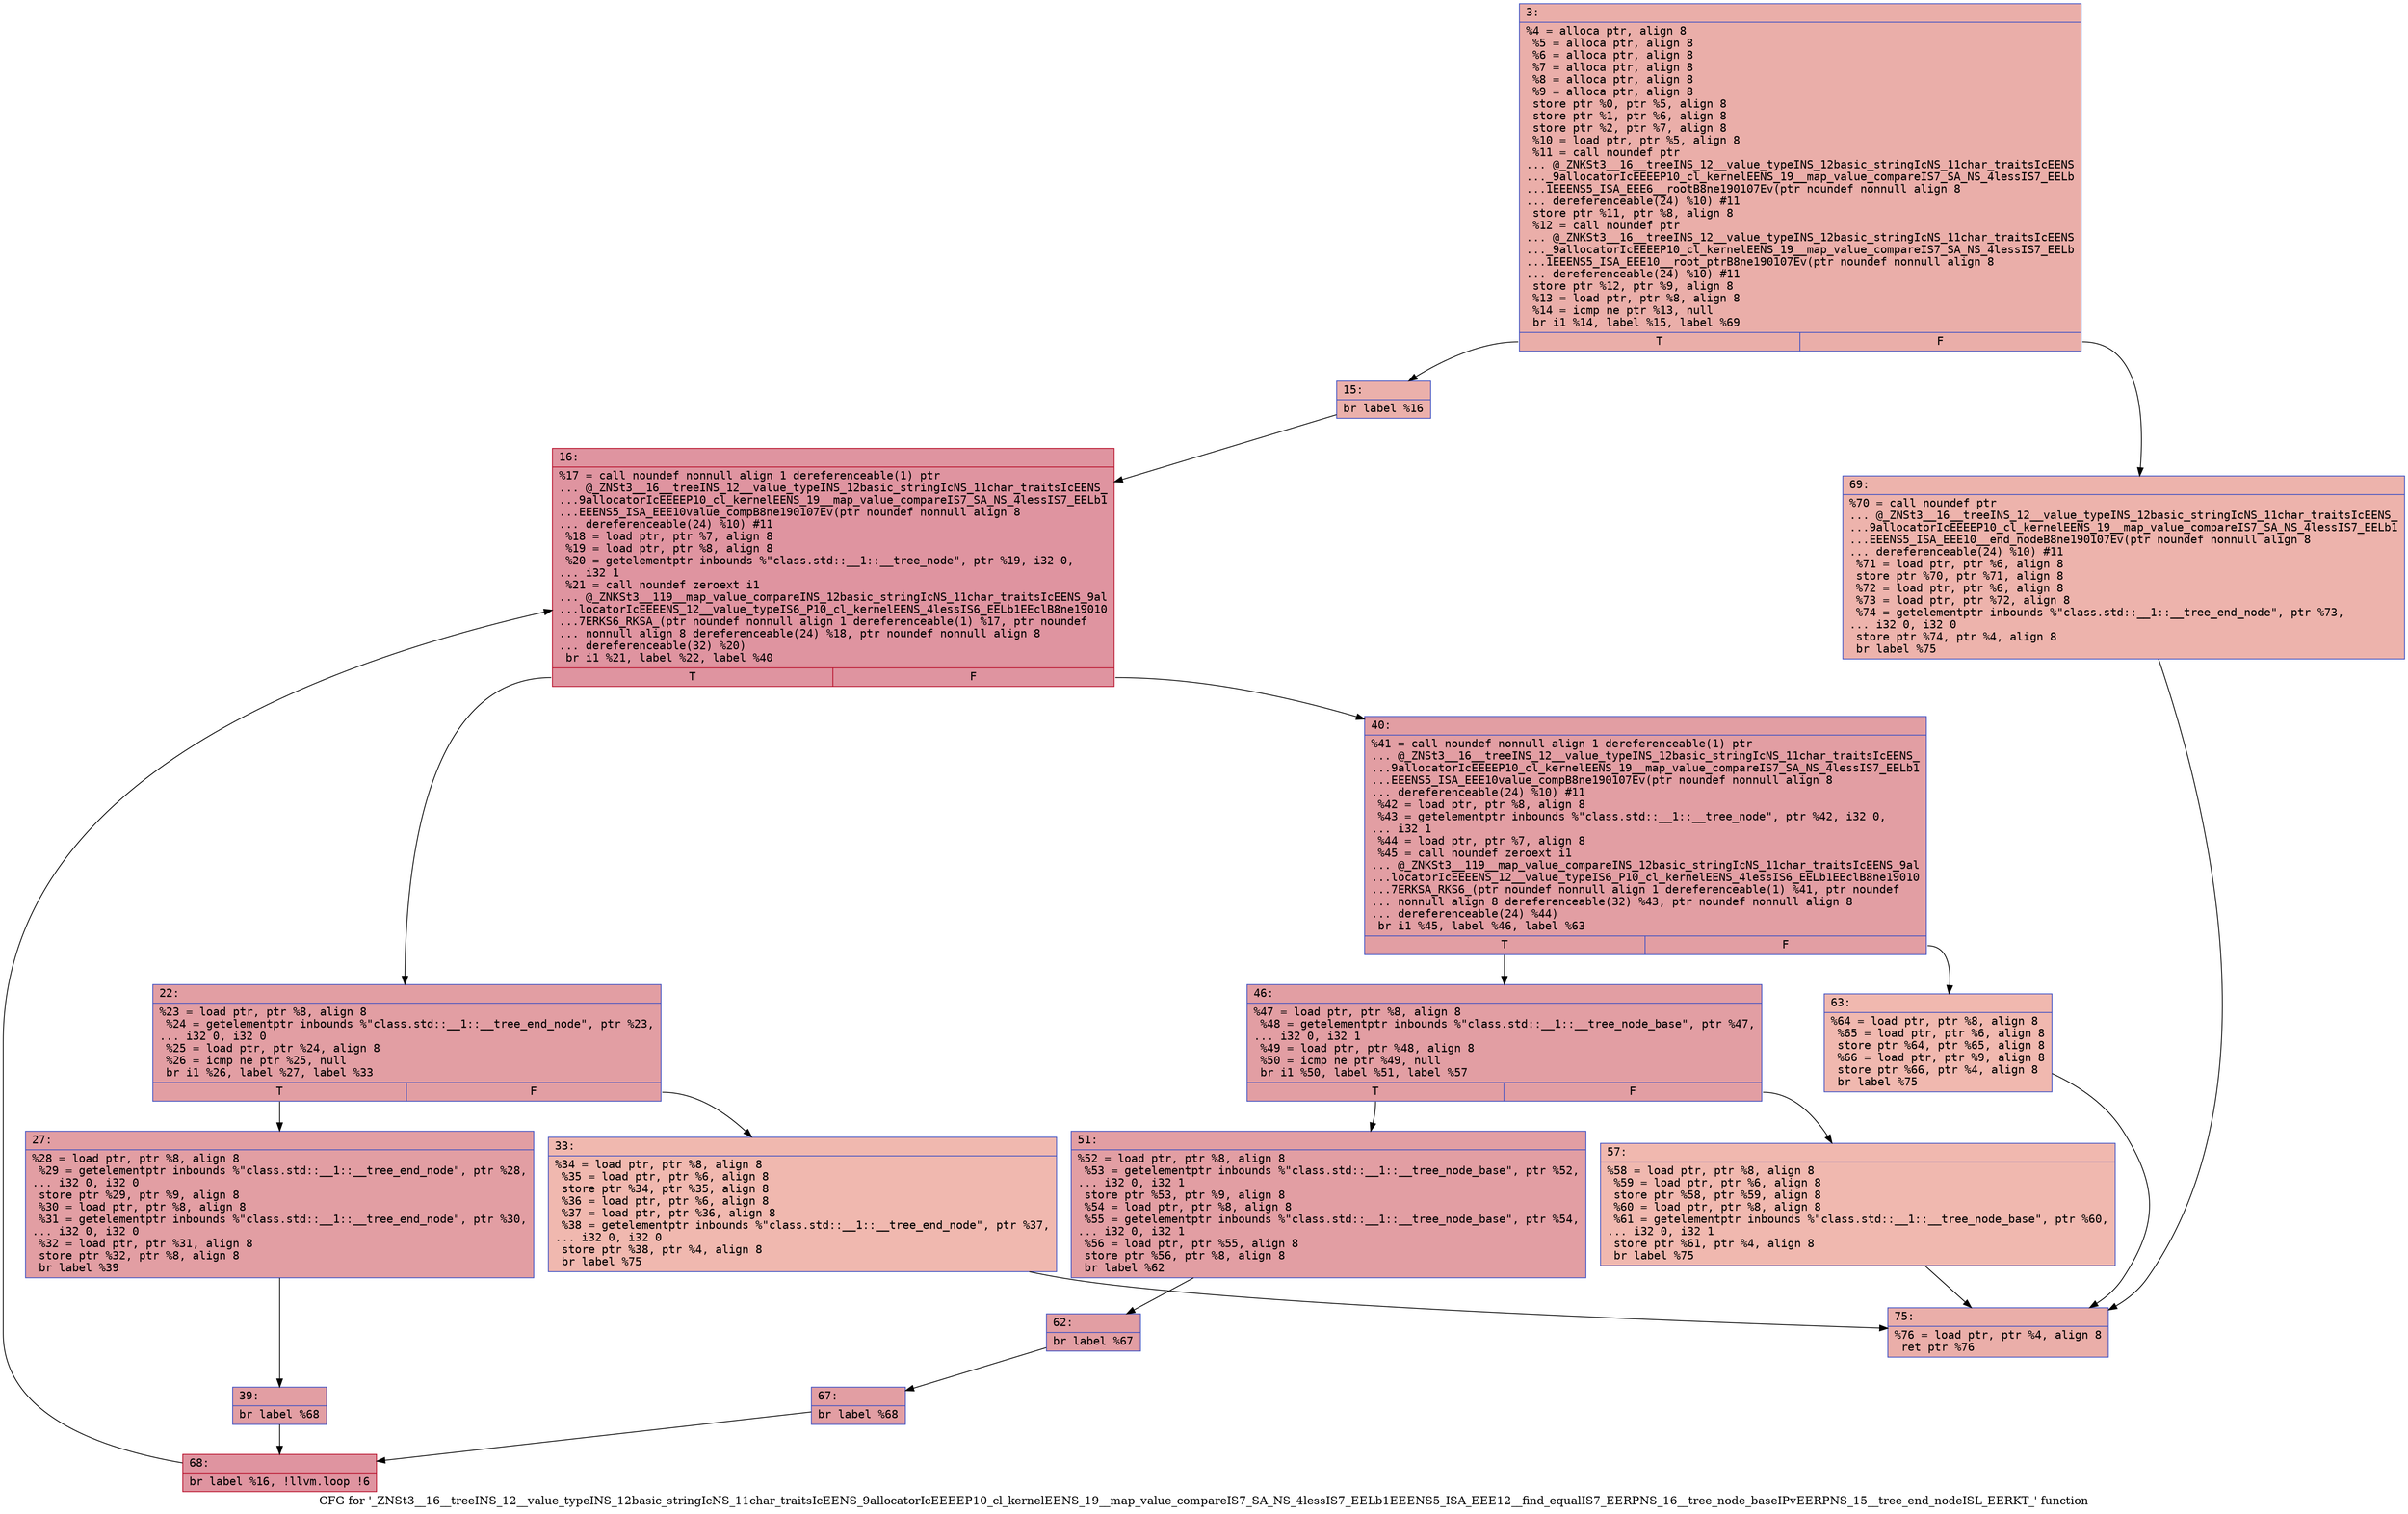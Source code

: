 digraph "CFG for '_ZNSt3__16__treeINS_12__value_typeINS_12basic_stringIcNS_11char_traitsIcEENS_9allocatorIcEEEEP10_cl_kernelEENS_19__map_value_compareIS7_SA_NS_4lessIS7_EELb1EEENS5_ISA_EEE12__find_equalIS7_EERPNS_16__tree_node_baseIPvEERPNS_15__tree_end_nodeISL_EERKT_' function" {
	label="CFG for '_ZNSt3__16__treeINS_12__value_typeINS_12basic_stringIcNS_11char_traitsIcEENS_9allocatorIcEEEEP10_cl_kernelEENS_19__map_value_compareIS7_SA_NS_4lessIS7_EELb1EEENS5_ISA_EEE12__find_equalIS7_EERPNS_16__tree_node_baseIPvEERPNS_15__tree_end_nodeISL_EERKT_' function";

	Node0x60000139c1e0 [shape=record,color="#3d50c3ff", style=filled, fillcolor="#d0473d70" fontname="Courier",label="{3:\l|  %4 = alloca ptr, align 8\l  %5 = alloca ptr, align 8\l  %6 = alloca ptr, align 8\l  %7 = alloca ptr, align 8\l  %8 = alloca ptr, align 8\l  %9 = alloca ptr, align 8\l  store ptr %0, ptr %5, align 8\l  store ptr %1, ptr %6, align 8\l  store ptr %2, ptr %7, align 8\l  %10 = load ptr, ptr %5, align 8\l  %11 = call noundef ptr\l... @_ZNKSt3__16__treeINS_12__value_typeINS_12basic_stringIcNS_11char_traitsIcEENS\l..._9allocatorIcEEEEP10_cl_kernelEENS_19__map_value_compareIS7_SA_NS_4lessIS7_EELb\l...1EEENS5_ISA_EEE6__rootB8ne190107Ev(ptr noundef nonnull align 8\l... dereferenceable(24) %10) #11\l  store ptr %11, ptr %8, align 8\l  %12 = call noundef ptr\l... @_ZNKSt3__16__treeINS_12__value_typeINS_12basic_stringIcNS_11char_traitsIcEENS\l..._9allocatorIcEEEEP10_cl_kernelEENS_19__map_value_compareIS7_SA_NS_4lessIS7_EELb\l...1EEENS5_ISA_EEE10__root_ptrB8ne190107Ev(ptr noundef nonnull align 8\l... dereferenceable(24) %10) #11\l  store ptr %12, ptr %9, align 8\l  %13 = load ptr, ptr %8, align 8\l  %14 = icmp ne ptr %13, null\l  br i1 %14, label %15, label %69\l|{<s0>T|<s1>F}}"];
	Node0x60000139c1e0:s0 -> Node0x60000139c230[tooltip="3 -> 15\nProbability 62.50%" ];
	Node0x60000139c1e0:s1 -> Node0x60000139c690[tooltip="3 -> 69\nProbability 37.50%" ];
	Node0x60000139c230 [shape=record,color="#3d50c3ff", style=filled, fillcolor="#d24b4070" fontname="Courier",label="{15:\l|  br label %16\l}"];
	Node0x60000139c230 -> Node0x60000139c280[tooltip="15 -> 16\nProbability 100.00%" ];
	Node0x60000139c280 [shape=record,color="#b70d28ff", style=filled, fillcolor="#b70d2870" fontname="Courier",label="{16:\l|  %17 = call noundef nonnull align 1 dereferenceable(1) ptr\l... @_ZNSt3__16__treeINS_12__value_typeINS_12basic_stringIcNS_11char_traitsIcEENS_\l...9allocatorIcEEEEP10_cl_kernelEENS_19__map_value_compareIS7_SA_NS_4lessIS7_EELb1\l...EEENS5_ISA_EEE10value_compB8ne190107Ev(ptr noundef nonnull align 8\l... dereferenceable(24) %10) #11\l  %18 = load ptr, ptr %7, align 8\l  %19 = load ptr, ptr %8, align 8\l  %20 = getelementptr inbounds %\"class.std::__1::__tree_node\", ptr %19, i32 0,\l... i32 1\l  %21 = call noundef zeroext i1\l... @_ZNKSt3__119__map_value_compareINS_12basic_stringIcNS_11char_traitsIcEENS_9al\l...locatorIcEEEENS_12__value_typeIS6_P10_cl_kernelEENS_4lessIS6_EELb1EEclB8ne19010\l...7ERKS6_RKSA_(ptr noundef nonnull align 1 dereferenceable(1) %17, ptr noundef\l... nonnull align 8 dereferenceable(24) %18, ptr noundef nonnull align 8\l... dereferenceable(32) %20)\l  br i1 %21, label %22, label %40\l|{<s0>T|<s1>F}}"];
	Node0x60000139c280:s0 -> Node0x60000139c2d0[tooltip="16 -> 22\nProbability 50.00%" ];
	Node0x60000139c280:s1 -> Node0x60000139c410[tooltip="16 -> 40\nProbability 50.00%" ];
	Node0x60000139c2d0 [shape=record,color="#3d50c3ff", style=filled, fillcolor="#be242e70" fontname="Courier",label="{22:\l|  %23 = load ptr, ptr %8, align 8\l  %24 = getelementptr inbounds %\"class.std::__1::__tree_end_node\", ptr %23,\l... i32 0, i32 0\l  %25 = load ptr, ptr %24, align 8\l  %26 = icmp ne ptr %25, null\l  br i1 %26, label %27, label %33\l|{<s0>T|<s1>F}}"];
	Node0x60000139c2d0:s0 -> Node0x60000139c320[tooltip="22 -> 27\nProbability 96.88%" ];
	Node0x60000139c2d0:s1 -> Node0x60000139c370[tooltip="22 -> 33\nProbability 3.12%" ];
	Node0x60000139c320 [shape=record,color="#3d50c3ff", style=filled, fillcolor="#be242e70" fontname="Courier",label="{27:\l|  %28 = load ptr, ptr %8, align 8\l  %29 = getelementptr inbounds %\"class.std::__1::__tree_end_node\", ptr %28,\l... i32 0, i32 0\l  store ptr %29, ptr %9, align 8\l  %30 = load ptr, ptr %8, align 8\l  %31 = getelementptr inbounds %\"class.std::__1::__tree_end_node\", ptr %30,\l... i32 0, i32 0\l  %32 = load ptr, ptr %31, align 8\l  store ptr %32, ptr %8, align 8\l  br label %39\l}"];
	Node0x60000139c320 -> Node0x60000139c3c0[tooltip="27 -> 39\nProbability 100.00%" ];
	Node0x60000139c370 [shape=record,color="#3d50c3ff", style=filled, fillcolor="#dc5d4a70" fontname="Courier",label="{33:\l|  %34 = load ptr, ptr %8, align 8\l  %35 = load ptr, ptr %6, align 8\l  store ptr %34, ptr %35, align 8\l  %36 = load ptr, ptr %6, align 8\l  %37 = load ptr, ptr %36, align 8\l  %38 = getelementptr inbounds %\"class.std::__1::__tree_end_node\", ptr %37,\l... i32 0, i32 0\l  store ptr %38, ptr %4, align 8\l  br label %75\l}"];
	Node0x60000139c370 -> Node0x60000139c6e0[tooltip="33 -> 75\nProbability 100.00%" ];
	Node0x60000139c3c0 [shape=record,color="#3d50c3ff", style=filled, fillcolor="#be242e70" fontname="Courier",label="{39:\l|  br label %68\l}"];
	Node0x60000139c3c0 -> Node0x60000139c640[tooltip="39 -> 68\nProbability 100.00%" ];
	Node0x60000139c410 [shape=record,color="#3d50c3ff", style=filled, fillcolor="#be242e70" fontname="Courier",label="{40:\l|  %41 = call noundef nonnull align 1 dereferenceable(1) ptr\l... @_ZNSt3__16__treeINS_12__value_typeINS_12basic_stringIcNS_11char_traitsIcEENS_\l...9allocatorIcEEEEP10_cl_kernelEENS_19__map_value_compareIS7_SA_NS_4lessIS7_EELb1\l...EEENS5_ISA_EEE10value_compB8ne190107Ev(ptr noundef nonnull align 8\l... dereferenceable(24) %10) #11\l  %42 = load ptr, ptr %8, align 8\l  %43 = getelementptr inbounds %\"class.std::__1::__tree_node\", ptr %42, i32 0,\l... i32 1\l  %44 = load ptr, ptr %7, align 8\l  %45 = call noundef zeroext i1\l... @_ZNKSt3__119__map_value_compareINS_12basic_stringIcNS_11char_traitsIcEENS_9al\l...locatorIcEEEENS_12__value_typeIS6_P10_cl_kernelEENS_4lessIS6_EELb1EEclB8ne19010\l...7ERKSA_RKS6_(ptr noundef nonnull align 1 dereferenceable(1) %41, ptr noundef\l... nonnull align 8 dereferenceable(32) %43, ptr noundef nonnull align 8\l... dereferenceable(24) %44)\l  br i1 %45, label %46, label %63\l|{<s0>T|<s1>F}}"];
	Node0x60000139c410:s0 -> Node0x60000139c460[tooltip="40 -> 46\nProbability 96.88%" ];
	Node0x60000139c410:s1 -> Node0x60000139c5a0[tooltip="40 -> 63\nProbability 3.12%" ];
	Node0x60000139c460 [shape=record,color="#3d50c3ff", style=filled, fillcolor="#be242e70" fontname="Courier",label="{46:\l|  %47 = load ptr, ptr %8, align 8\l  %48 = getelementptr inbounds %\"class.std::__1::__tree_node_base\", ptr %47,\l... i32 0, i32 1\l  %49 = load ptr, ptr %48, align 8\l  %50 = icmp ne ptr %49, null\l  br i1 %50, label %51, label %57\l|{<s0>T|<s1>F}}"];
	Node0x60000139c460:s0 -> Node0x60000139c4b0[tooltip="46 -> 51\nProbability 96.88%" ];
	Node0x60000139c460:s1 -> Node0x60000139c500[tooltip="46 -> 57\nProbability 3.12%" ];
	Node0x60000139c4b0 [shape=record,color="#3d50c3ff", style=filled, fillcolor="#be242e70" fontname="Courier",label="{51:\l|  %52 = load ptr, ptr %8, align 8\l  %53 = getelementptr inbounds %\"class.std::__1::__tree_node_base\", ptr %52,\l... i32 0, i32 1\l  store ptr %53, ptr %9, align 8\l  %54 = load ptr, ptr %8, align 8\l  %55 = getelementptr inbounds %\"class.std::__1::__tree_node_base\", ptr %54,\l... i32 0, i32 1\l  %56 = load ptr, ptr %55, align 8\l  store ptr %56, ptr %8, align 8\l  br label %62\l}"];
	Node0x60000139c4b0 -> Node0x60000139c550[tooltip="51 -> 62\nProbability 100.00%" ];
	Node0x60000139c500 [shape=record,color="#3d50c3ff", style=filled, fillcolor="#dc5d4a70" fontname="Courier",label="{57:\l|  %58 = load ptr, ptr %8, align 8\l  %59 = load ptr, ptr %6, align 8\l  store ptr %58, ptr %59, align 8\l  %60 = load ptr, ptr %8, align 8\l  %61 = getelementptr inbounds %\"class.std::__1::__tree_node_base\", ptr %60,\l... i32 0, i32 1\l  store ptr %61, ptr %4, align 8\l  br label %75\l}"];
	Node0x60000139c500 -> Node0x60000139c6e0[tooltip="57 -> 75\nProbability 100.00%" ];
	Node0x60000139c550 [shape=record,color="#3d50c3ff", style=filled, fillcolor="#be242e70" fontname="Courier",label="{62:\l|  br label %67\l}"];
	Node0x60000139c550 -> Node0x60000139c5f0[tooltip="62 -> 67\nProbability 100.00%" ];
	Node0x60000139c5a0 [shape=record,color="#3d50c3ff", style=filled, fillcolor="#dc5d4a70" fontname="Courier",label="{63:\l|  %64 = load ptr, ptr %8, align 8\l  %65 = load ptr, ptr %6, align 8\l  store ptr %64, ptr %65, align 8\l  %66 = load ptr, ptr %9, align 8\l  store ptr %66, ptr %4, align 8\l  br label %75\l}"];
	Node0x60000139c5a0 -> Node0x60000139c6e0[tooltip="63 -> 75\nProbability 100.00%" ];
	Node0x60000139c5f0 [shape=record,color="#3d50c3ff", style=filled, fillcolor="#be242e70" fontname="Courier",label="{67:\l|  br label %68\l}"];
	Node0x60000139c5f0 -> Node0x60000139c640[tooltip="67 -> 68\nProbability 100.00%" ];
	Node0x60000139c640 [shape=record,color="#b70d28ff", style=filled, fillcolor="#b70d2870" fontname="Courier",label="{68:\l|  br label %16, !llvm.loop !6\l}"];
	Node0x60000139c640 -> Node0x60000139c280[tooltip="68 -> 16\nProbability 100.00%" ];
	Node0x60000139c690 [shape=record,color="#3d50c3ff", style=filled, fillcolor="#d6524470" fontname="Courier",label="{69:\l|  %70 = call noundef ptr\l... @_ZNSt3__16__treeINS_12__value_typeINS_12basic_stringIcNS_11char_traitsIcEENS_\l...9allocatorIcEEEEP10_cl_kernelEENS_19__map_value_compareIS7_SA_NS_4lessIS7_EELb1\l...EEENS5_ISA_EEE10__end_nodeB8ne190107Ev(ptr noundef nonnull align 8\l... dereferenceable(24) %10) #11\l  %71 = load ptr, ptr %6, align 8\l  store ptr %70, ptr %71, align 8\l  %72 = load ptr, ptr %6, align 8\l  %73 = load ptr, ptr %72, align 8\l  %74 = getelementptr inbounds %\"class.std::__1::__tree_end_node\", ptr %73,\l... i32 0, i32 0\l  store ptr %74, ptr %4, align 8\l  br label %75\l}"];
	Node0x60000139c690 -> Node0x60000139c6e0[tooltip="69 -> 75\nProbability 100.00%" ];
	Node0x60000139c6e0 [shape=record,color="#3d50c3ff", style=filled, fillcolor="#d0473d70" fontname="Courier",label="{75:\l|  %76 = load ptr, ptr %4, align 8\l  ret ptr %76\l}"];
}
